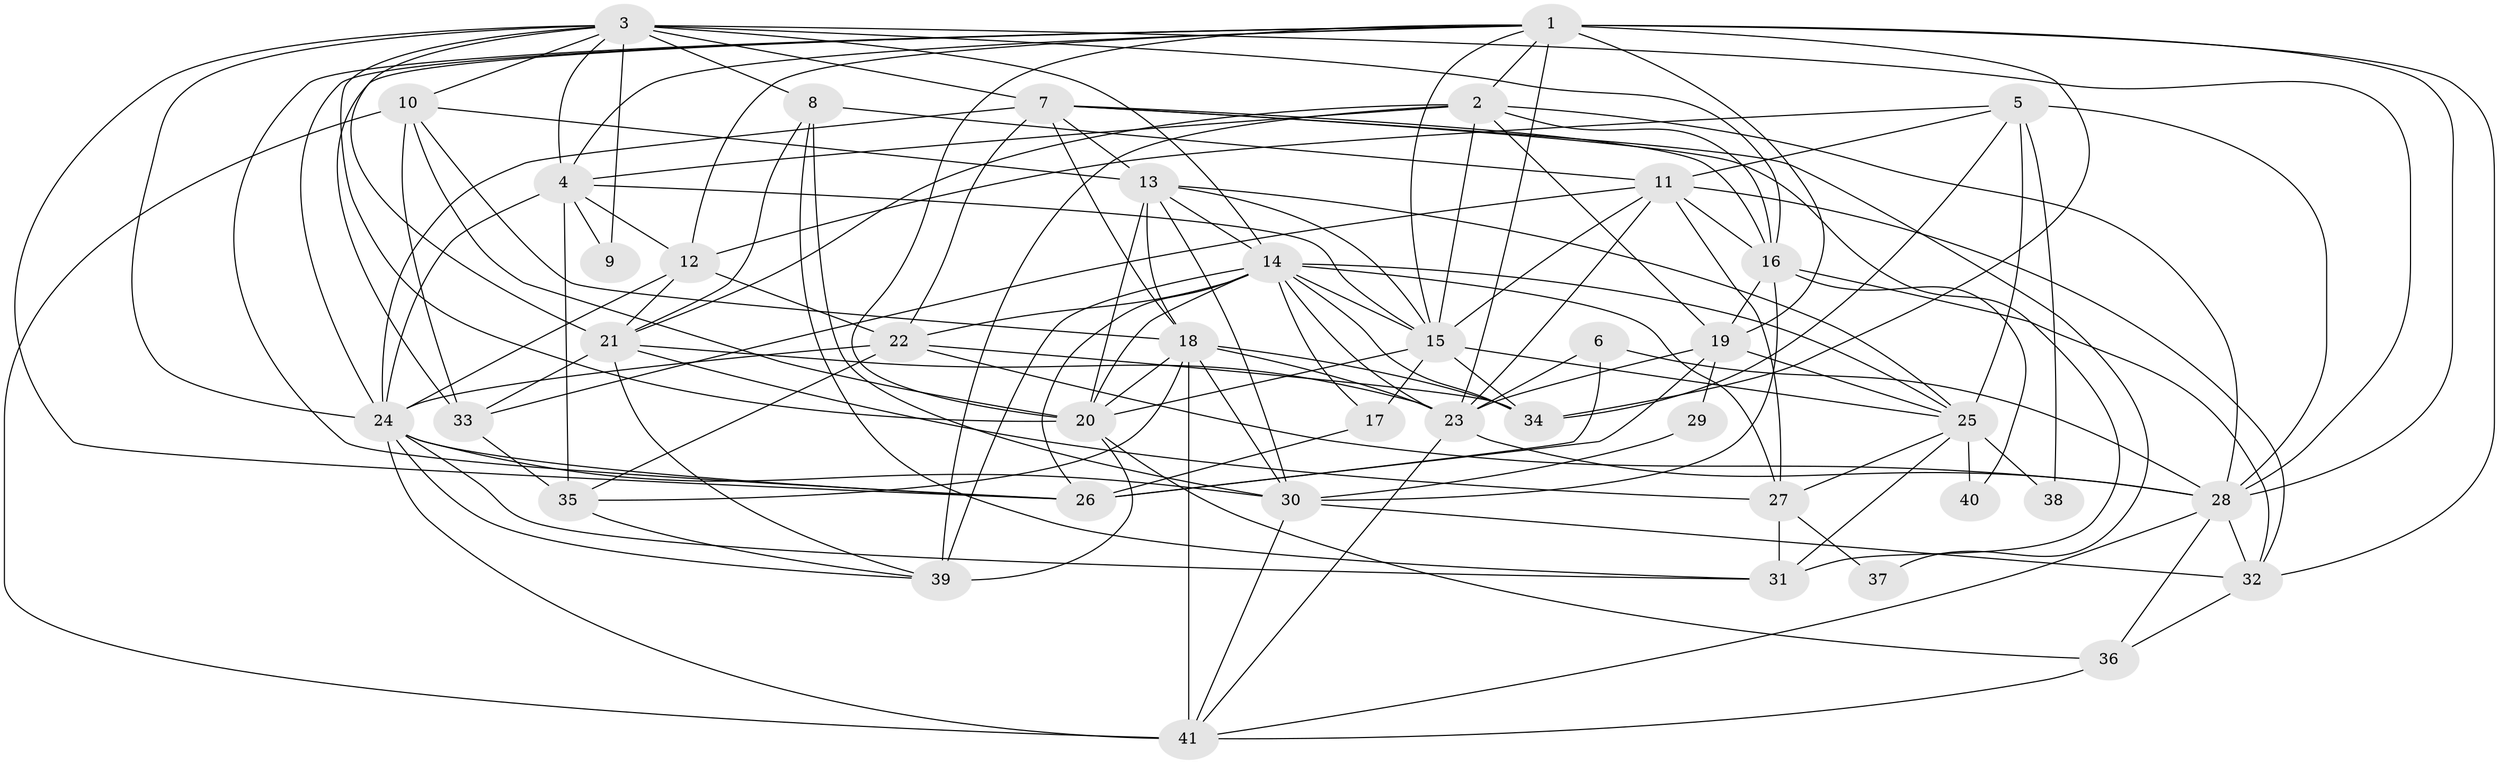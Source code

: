 // original degree distribution, {3: 0.2903225806451613, 6: 0.12096774193548387, 5: 0.1532258064516129, 4: 0.20161290322580644, 2: 0.1693548387096774, 8: 0.024193548387096774, 7: 0.03225806451612903, 9: 0.008064516129032258}
// Generated by graph-tools (version 1.1) at 2025/50/03/04/25 22:50:52]
// undirected, 41 vertices, 139 edges
graph export_dot {
  node [color=gray90,style=filled];
  1;
  2;
  3;
  4;
  5;
  6;
  7;
  8;
  9;
  10;
  11;
  12;
  13;
  14;
  15;
  16;
  17;
  18;
  19;
  20;
  21;
  22;
  23;
  24;
  25;
  26;
  27;
  28;
  29;
  30;
  31;
  32;
  33;
  34;
  35;
  36;
  37;
  38;
  39;
  40;
  41;
  1 -- 2 [weight=1.0];
  1 -- 4 [weight=1.0];
  1 -- 12 [weight=1.0];
  1 -- 15 [weight=1.0];
  1 -- 19 [weight=3.0];
  1 -- 20 [weight=1.0];
  1 -- 23 [weight=1.0];
  1 -- 24 [weight=1.0];
  1 -- 26 [weight=1.0];
  1 -- 28 [weight=2.0];
  1 -- 32 [weight=1.0];
  1 -- 33 [weight=1.0];
  1 -- 34 [weight=1.0];
  2 -- 4 [weight=1.0];
  2 -- 15 [weight=2.0];
  2 -- 16 [weight=1.0];
  2 -- 19 [weight=1.0];
  2 -- 21 [weight=1.0];
  2 -- 28 [weight=1.0];
  2 -- 39 [weight=3.0];
  3 -- 4 [weight=1.0];
  3 -- 7 [weight=1.0];
  3 -- 8 [weight=1.0];
  3 -- 9 [weight=1.0];
  3 -- 10 [weight=1.0];
  3 -- 14 [weight=2.0];
  3 -- 16 [weight=1.0];
  3 -- 20 [weight=1.0];
  3 -- 21 [weight=1.0];
  3 -- 24 [weight=1.0];
  3 -- 26 [weight=1.0];
  3 -- 28 [weight=1.0];
  4 -- 9 [weight=1.0];
  4 -- 12 [weight=1.0];
  4 -- 15 [weight=1.0];
  4 -- 24 [weight=2.0];
  4 -- 35 [weight=1.0];
  5 -- 11 [weight=2.0];
  5 -- 12 [weight=1.0];
  5 -- 25 [weight=1.0];
  5 -- 28 [weight=1.0];
  5 -- 34 [weight=1.0];
  5 -- 38 [weight=1.0];
  6 -- 23 [weight=1.0];
  6 -- 26 [weight=2.0];
  6 -- 28 [weight=1.0];
  7 -- 13 [weight=1.0];
  7 -- 16 [weight=1.0];
  7 -- 18 [weight=1.0];
  7 -- 22 [weight=2.0];
  7 -- 24 [weight=1.0];
  7 -- 31 [weight=1.0];
  7 -- 37 [weight=1.0];
  8 -- 11 [weight=2.0];
  8 -- 21 [weight=1.0];
  8 -- 30 [weight=1.0];
  8 -- 31 [weight=1.0];
  10 -- 13 [weight=1.0];
  10 -- 18 [weight=1.0];
  10 -- 20 [weight=1.0];
  10 -- 33 [weight=2.0];
  10 -- 41 [weight=2.0];
  11 -- 15 [weight=1.0];
  11 -- 16 [weight=1.0];
  11 -- 23 [weight=1.0];
  11 -- 27 [weight=1.0];
  11 -- 32 [weight=1.0];
  11 -- 33 [weight=1.0];
  12 -- 21 [weight=2.0];
  12 -- 22 [weight=2.0];
  12 -- 24 [weight=1.0];
  13 -- 14 [weight=1.0];
  13 -- 15 [weight=1.0];
  13 -- 18 [weight=1.0];
  13 -- 20 [weight=1.0];
  13 -- 25 [weight=1.0];
  13 -- 30 [weight=1.0];
  14 -- 15 [weight=2.0];
  14 -- 17 [weight=1.0];
  14 -- 20 [weight=2.0];
  14 -- 22 [weight=1.0];
  14 -- 23 [weight=1.0];
  14 -- 25 [weight=1.0];
  14 -- 26 [weight=1.0];
  14 -- 27 [weight=1.0];
  14 -- 34 [weight=1.0];
  14 -- 39 [weight=1.0];
  15 -- 17 [weight=1.0];
  15 -- 20 [weight=1.0];
  15 -- 25 [weight=1.0];
  15 -- 34 [weight=1.0];
  16 -- 19 [weight=1.0];
  16 -- 30 [weight=1.0];
  16 -- 32 [weight=1.0];
  16 -- 40 [weight=1.0];
  17 -- 26 [weight=1.0];
  18 -- 20 [weight=1.0];
  18 -- 23 [weight=1.0];
  18 -- 30 [weight=2.0];
  18 -- 34 [weight=1.0];
  18 -- 35 [weight=1.0];
  18 -- 41 [weight=1.0];
  19 -- 23 [weight=1.0];
  19 -- 25 [weight=1.0];
  19 -- 26 [weight=1.0];
  19 -- 29 [weight=1.0];
  20 -- 36 [weight=1.0];
  20 -- 39 [weight=1.0];
  21 -- 23 [weight=1.0];
  21 -- 27 [weight=2.0];
  21 -- 33 [weight=1.0];
  21 -- 39 [weight=2.0];
  22 -- 24 [weight=1.0];
  22 -- 28 [weight=1.0];
  22 -- 34 [weight=1.0];
  22 -- 35 [weight=1.0];
  23 -- 28 [weight=2.0];
  23 -- 41 [weight=1.0];
  24 -- 26 [weight=1.0];
  24 -- 30 [weight=1.0];
  24 -- 31 [weight=1.0];
  24 -- 39 [weight=1.0];
  24 -- 41 [weight=2.0];
  25 -- 27 [weight=1.0];
  25 -- 31 [weight=1.0];
  25 -- 38 [weight=1.0];
  25 -- 40 [weight=1.0];
  27 -- 31 [weight=1.0];
  27 -- 37 [weight=1.0];
  28 -- 32 [weight=1.0];
  28 -- 36 [weight=1.0];
  28 -- 41 [weight=1.0];
  29 -- 30 [weight=1.0];
  30 -- 32 [weight=1.0];
  30 -- 41 [weight=1.0];
  32 -- 36 [weight=1.0];
  33 -- 35 [weight=1.0];
  35 -- 39 [weight=1.0];
  36 -- 41 [weight=1.0];
}
